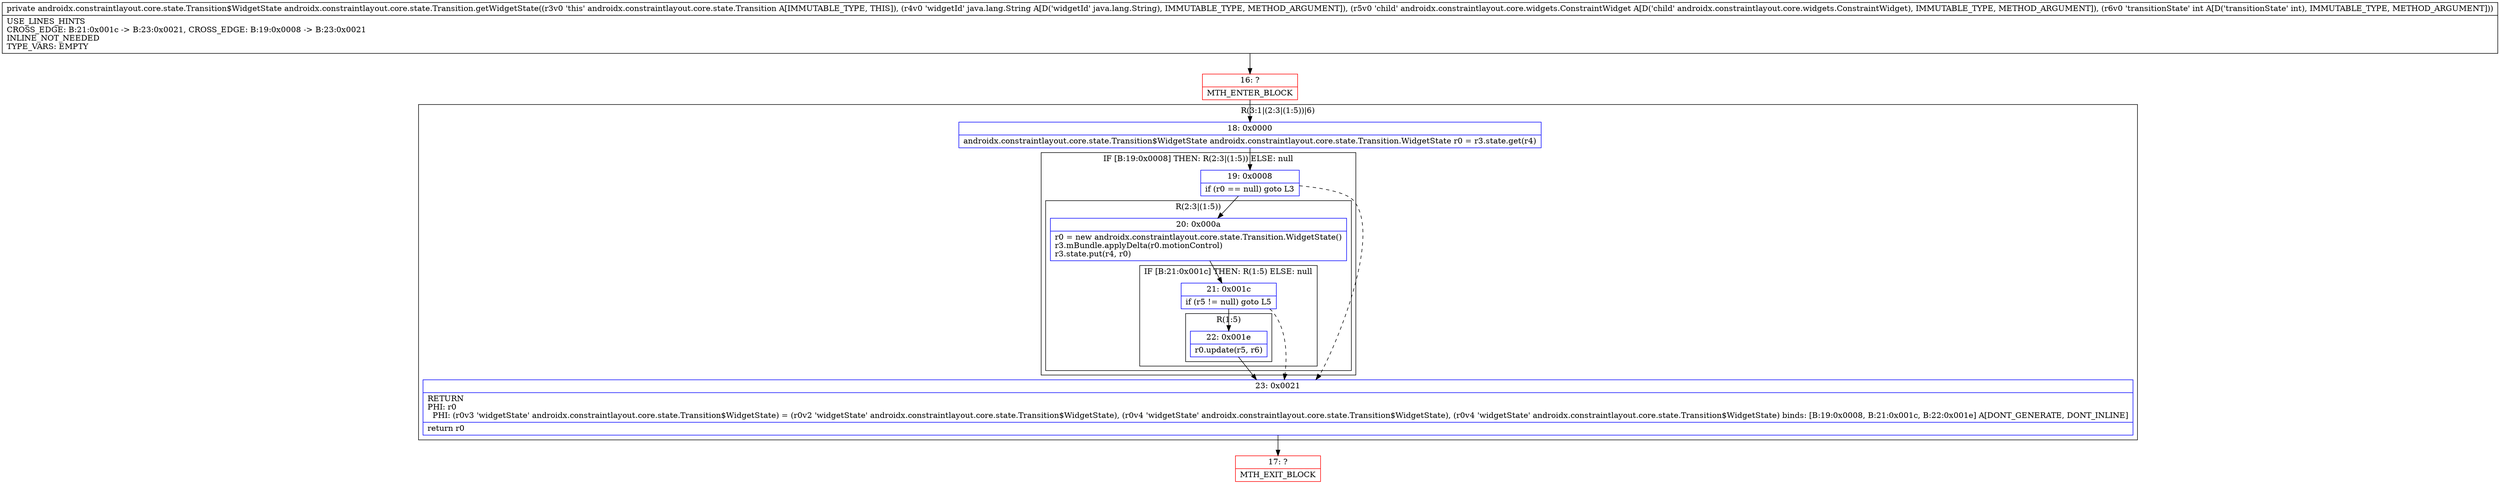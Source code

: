 digraph "CFG forandroidx.constraintlayout.core.state.Transition.getWidgetState(Ljava\/lang\/String;Landroidx\/constraintlayout\/core\/widgets\/ConstraintWidget;I)Landroidx\/constraintlayout\/core\/state\/Transition$WidgetState;" {
subgraph cluster_Region_2004294565 {
label = "R(3:1|(2:3|(1:5))|6)";
node [shape=record,color=blue];
Node_18 [shape=record,label="{18\:\ 0x0000|androidx.constraintlayout.core.state.Transition$WidgetState androidx.constraintlayout.core.state.Transition.WidgetState r0 = r3.state.get(r4)\l}"];
subgraph cluster_IfRegion_1974872258 {
label = "IF [B:19:0x0008] THEN: R(2:3|(1:5)) ELSE: null";
node [shape=record,color=blue];
Node_19 [shape=record,label="{19\:\ 0x0008|if (r0 == null) goto L3\l}"];
subgraph cluster_Region_476751221 {
label = "R(2:3|(1:5))";
node [shape=record,color=blue];
Node_20 [shape=record,label="{20\:\ 0x000a|r0 = new androidx.constraintlayout.core.state.Transition.WidgetState()\lr3.mBundle.applyDelta(r0.motionControl)\lr3.state.put(r4, r0)\l}"];
subgraph cluster_IfRegion_727324125 {
label = "IF [B:21:0x001c] THEN: R(1:5) ELSE: null";
node [shape=record,color=blue];
Node_21 [shape=record,label="{21\:\ 0x001c|if (r5 != null) goto L5\l}"];
subgraph cluster_Region_2001330323 {
label = "R(1:5)";
node [shape=record,color=blue];
Node_22 [shape=record,label="{22\:\ 0x001e|r0.update(r5, r6)\l}"];
}
}
}
}
Node_23 [shape=record,label="{23\:\ 0x0021|RETURN\lPHI: r0 \l  PHI: (r0v3 'widgetState' androidx.constraintlayout.core.state.Transition$WidgetState) = (r0v2 'widgetState' androidx.constraintlayout.core.state.Transition$WidgetState), (r0v4 'widgetState' androidx.constraintlayout.core.state.Transition$WidgetState), (r0v4 'widgetState' androidx.constraintlayout.core.state.Transition$WidgetState) binds: [B:19:0x0008, B:21:0x001c, B:22:0x001e] A[DONT_GENERATE, DONT_INLINE]\l|return r0\l}"];
}
Node_16 [shape=record,color=red,label="{16\:\ ?|MTH_ENTER_BLOCK\l}"];
Node_17 [shape=record,color=red,label="{17\:\ ?|MTH_EXIT_BLOCK\l}"];
MethodNode[shape=record,label="{private androidx.constraintlayout.core.state.Transition$WidgetState androidx.constraintlayout.core.state.Transition.getWidgetState((r3v0 'this' androidx.constraintlayout.core.state.Transition A[IMMUTABLE_TYPE, THIS]), (r4v0 'widgetId' java.lang.String A[D('widgetId' java.lang.String), IMMUTABLE_TYPE, METHOD_ARGUMENT]), (r5v0 'child' androidx.constraintlayout.core.widgets.ConstraintWidget A[D('child' androidx.constraintlayout.core.widgets.ConstraintWidget), IMMUTABLE_TYPE, METHOD_ARGUMENT]), (r6v0 'transitionState' int A[D('transitionState' int), IMMUTABLE_TYPE, METHOD_ARGUMENT]))  | USE_LINES_HINTS\lCROSS_EDGE: B:21:0x001c \-\> B:23:0x0021, CROSS_EDGE: B:19:0x0008 \-\> B:23:0x0021\lINLINE_NOT_NEEDED\lTYPE_VARS: EMPTY\l}"];
MethodNode -> Node_16;Node_18 -> Node_19;
Node_19 -> Node_20;
Node_19 -> Node_23[style=dashed];
Node_20 -> Node_21;
Node_21 -> Node_22;
Node_21 -> Node_23[style=dashed];
Node_22 -> Node_23;
Node_23 -> Node_17;
Node_16 -> Node_18;
}

